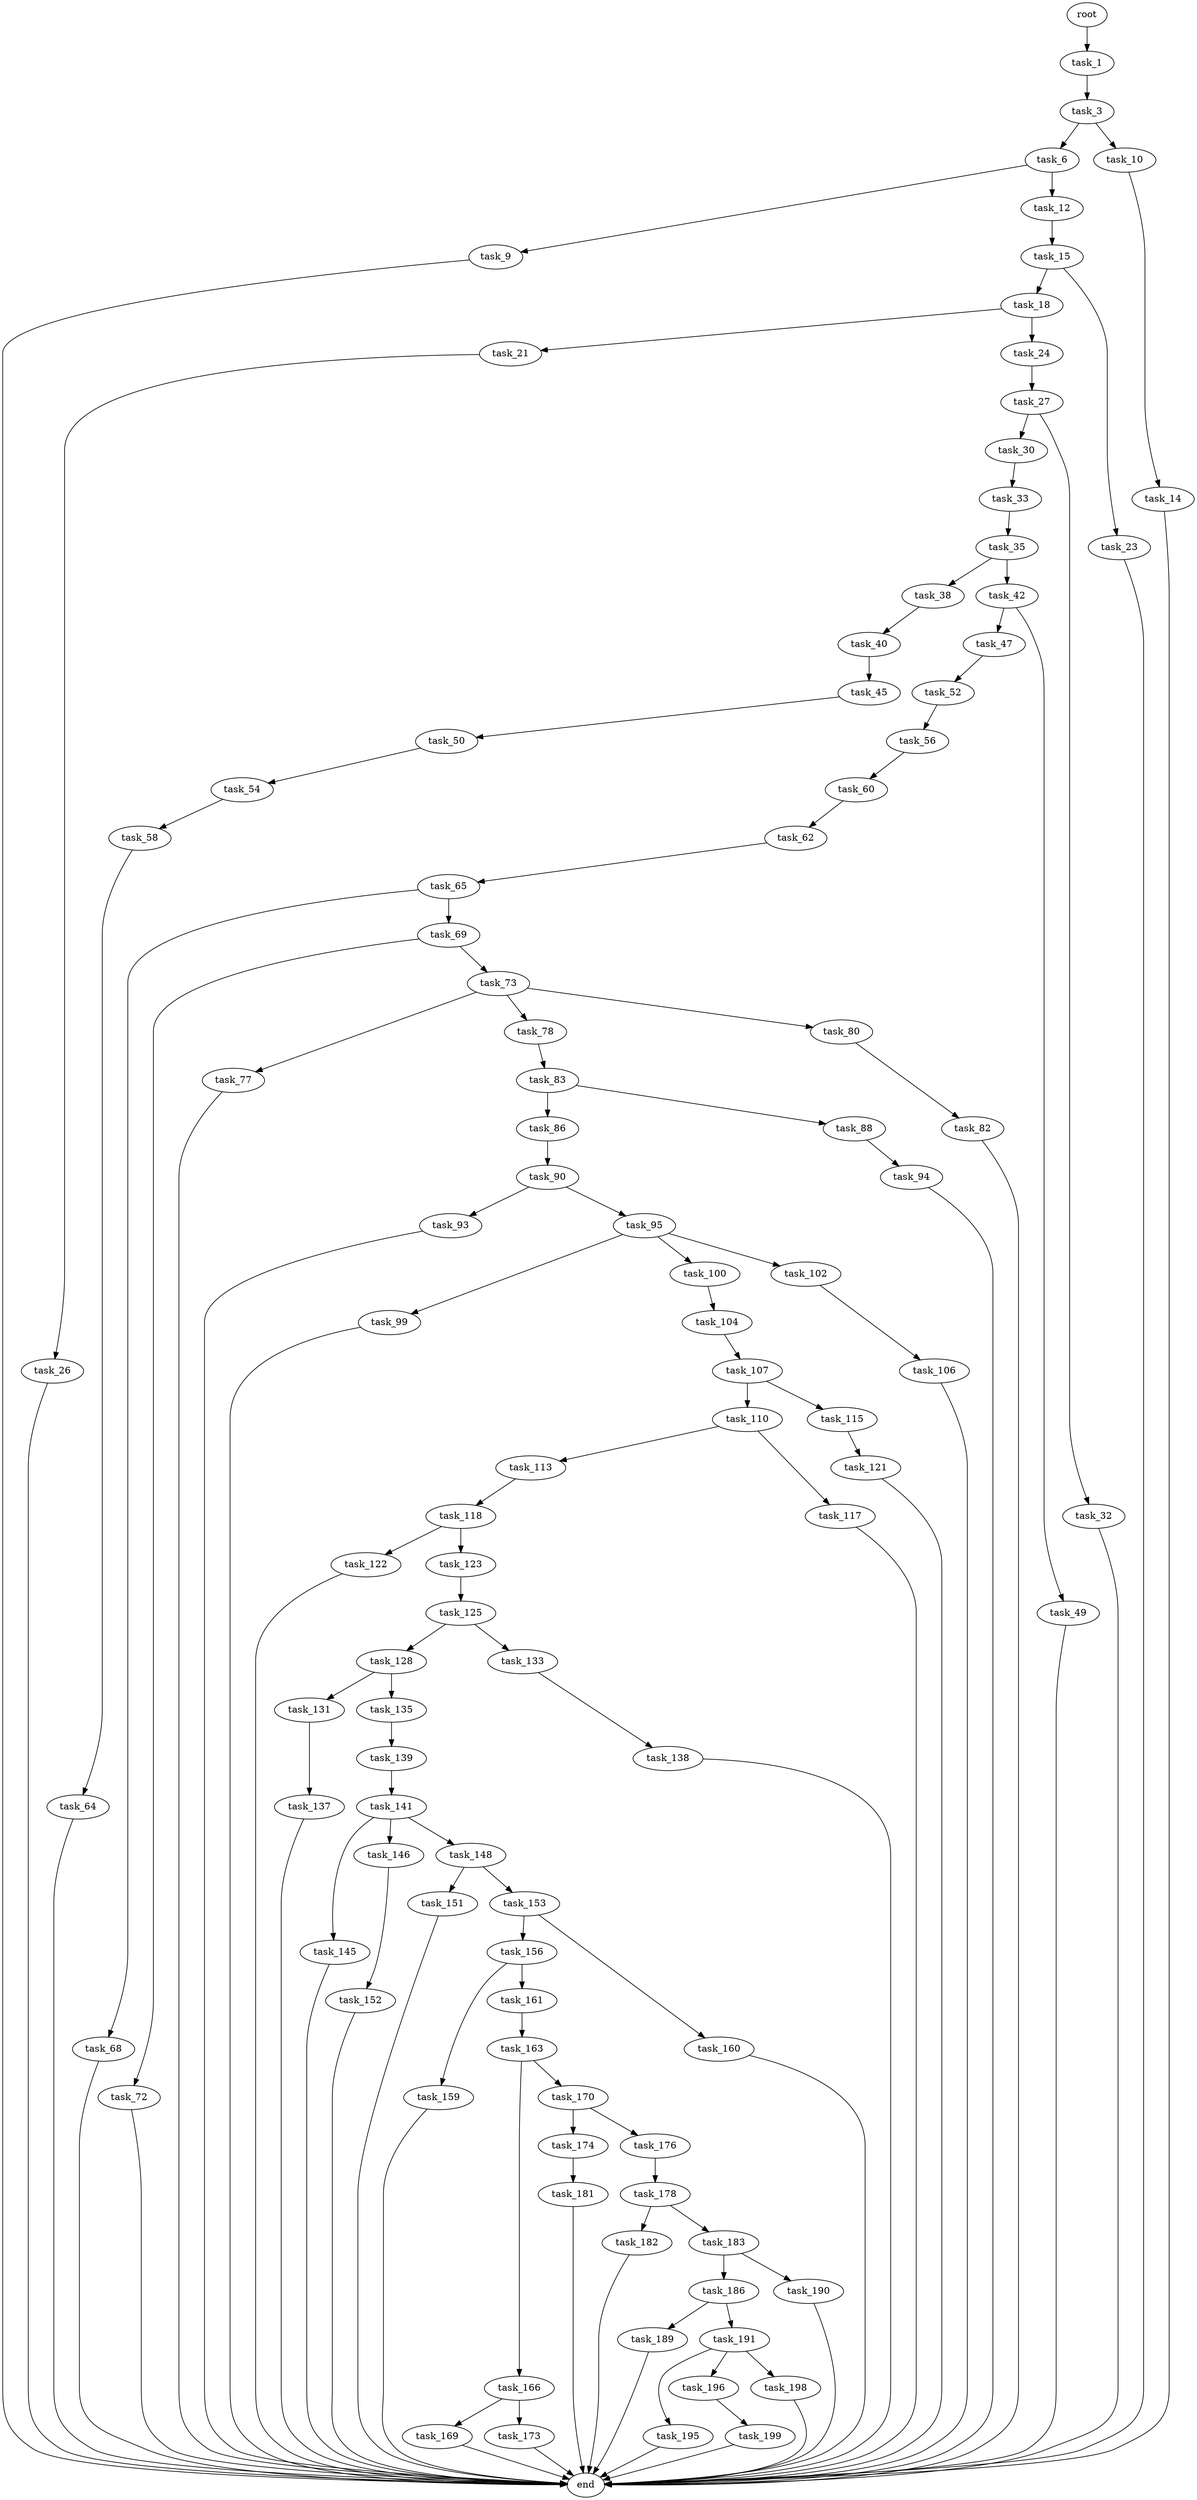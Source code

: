 digraph G {
  root [size="0.000000"];
  task_1 [size="368293445632.000000"];
  task_3 [size="782757789696.000000"];
  task_6 [size="14777722632.000000"];
  task_10 [size="11217739626.000000"];
  task_9 [size="24579410866.000000"];
  task_12 [size="1175242049.000000"];
  end [size="0.000000"];
  task_14 [size="152918883442.000000"];
  task_15 [size="248716474854.000000"];
  task_18 [size="273992606598.000000"];
  task_23 [size="247040093166.000000"];
  task_21 [size="134217728000.000000"];
  task_24 [size="5566241804.000000"];
  task_26 [size="623515548422.000000"];
  task_27 [size="5961680796.000000"];
  task_30 [size="368293445632.000000"];
  task_32 [size="953888695676.000000"];
  task_33 [size="615509930502.000000"];
  task_35 [size="549755813888.000000"];
  task_38 [size="18201953757.000000"];
  task_42 [size="12480940602.000000"];
  task_40 [size="55274913471.000000"];
  task_45 [size="1073741824000.000000"];
  task_47 [size="134217728000.000000"];
  task_49 [size="1037401015424.000000"];
  task_50 [size="87549587281.000000"];
  task_52 [size="106961957896.000000"];
  task_54 [size="117946654428.000000"];
  task_56 [size="2055099874.000000"];
  task_58 [size="686660516828.000000"];
  task_60 [size="27609652947.000000"];
  task_64 [size="1019037481493.000000"];
  task_62 [size="368293445632.000000"];
  task_65 [size="351907798164.000000"];
  task_68 [size="10103011694.000000"];
  task_69 [size="26922224950.000000"];
  task_72 [size="109196809369.000000"];
  task_73 [size="570296428588.000000"];
  task_77 [size="27391941983.000000"];
  task_78 [size="134217728000.000000"];
  task_80 [size="134217728000.000000"];
  task_83 [size="549755813888.000000"];
  task_82 [size="12151402114.000000"];
  task_86 [size="549755813888.000000"];
  task_88 [size="7681770318.000000"];
  task_90 [size="549755813888.000000"];
  task_94 [size="134217728000.000000"];
  task_93 [size="2676508583.000000"];
  task_95 [size="1897961787.000000"];
  task_99 [size="8589934592.000000"];
  task_100 [size="368293445632.000000"];
  task_102 [size="134217728000.000000"];
  task_104 [size="42740942008.000000"];
  task_106 [size="3910631715.000000"];
  task_107 [size="869828221384.000000"];
  task_110 [size="663842407431.000000"];
  task_115 [size="15790451803.000000"];
  task_113 [size="13808557488.000000"];
  task_117 [size="31941006514.000000"];
  task_118 [size="474401411224.000000"];
  task_121 [size="231928233984.000000"];
  task_122 [size="68719476736.000000"];
  task_123 [size="3843149439.000000"];
  task_125 [size="881236186821.000000"];
  task_128 [size="276794958550.000000"];
  task_133 [size="464407962925.000000"];
  task_131 [size="28991029248.000000"];
  task_135 [size="1073741824000.000000"];
  task_137 [size="8589934592.000000"];
  task_138 [size="458332089639.000000"];
  task_139 [size="368293445632.000000"];
  task_141 [size="626151522065.000000"];
  task_145 [size="134217728000.000000"];
  task_146 [size="768182308679.000000"];
  task_148 [size="231928233984.000000"];
  task_152 [size="399837777563.000000"];
  task_151 [size="8589934592.000000"];
  task_153 [size="64622320944.000000"];
  task_156 [size="469821701347.000000"];
  task_160 [size="4424380556.000000"];
  task_159 [size="1044519218567.000000"];
  task_161 [size="2125804177.000000"];
  task_163 [size="5387634648.000000"];
  task_166 [size="68719476736.000000"];
  task_170 [size="782757789696.000000"];
  task_169 [size="4187259389.000000"];
  task_173 [size="1216351036218.000000"];
  task_174 [size="261947938674.000000"];
  task_176 [size="231928233984.000000"];
  task_181 [size="32624006041.000000"];
  task_178 [size="38109383112.000000"];
  task_182 [size="231928233984.000000"];
  task_183 [size="424164541377.000000"];
  task_186 [size="9819885542.000000"];
  task_190 [size="1073741824000.000000"];
  task_189 [size="549755813888.000000"];
  task_191 [size="782757789696.000000"];
  task_195 [size="8589934592.000000"];
  task_196 [size="549755813888.000000"];
  task_198 [size="28991029248.000000"];
  task_199 [size="40365925220.000000"];

  root -> task_1 [size="1.000000"];
  task_1 -> task_3 [size="411041792.000000"];
  task_3 -> task_6 [size="679477248.000000"];
  task_3 -> task_10 [size="679477248.000000"];
  task_6 -> task_9 [size="301989888.000000"];
  task_6 -> task_12 [size="301989888.000000"];
  task_10 -> task_14 [size="209715200.000000"];
  task_9 -> end [size="1.000000"];
  task_12 -> task_15 [size="33554432.000000"];
  task_14 -> end [size="1.000000"];
  task_15 -> task_18 [size="301989888.000000"];
  task_15 -> task_23 [size="301989888.000000"];
  task_18 -> task_21 [size="209715200.000000"];
  task_18 -> task_24 [size="209715200.000000"];
  task_23 -> end [size="1.000000"];
  task_21 -> task_26 [size="209715200.000000"];
  task_24 -> task_27 [size="536870912.000000"];
  task_26 -> end [size="1.000000"];
  task_27 -> task_30 [size="301989888.000000"];
  task_27 -> task_32 [size="301989888.000000"];
  task_30 -> task_33 [size="411041792.000000"];
  task_32 -> end [size="1.000000"];
  task_33 -> task_35 [size="411041792.000000"];
  task_35 -> task_38 [size="536870912.000000"];
  task_35 -> task_42 [size="536870912.000000"];
  task_38 -> task_40 [size="301989888.000000"];
  task_42 -> task_47 [size="301989888.000000"];
  task_42 -> task_49 [size="301989888.000000"];
  task_40 -> task_45 [size="75497472.000000"];
  task_45 -> task_50 [size="838860800.000000"];
  task_47 -> task_52 [size="209715200.000000"];
  task_49 -> end [size="1.000000"];
  task_50 -> task_54 [size="75497472.000000"];
  task_52 -> task_56 [size="75497472.000000"];
  task_54 -> task_58 [size="209715200.000000"];
  task_56 -> task_60 [size="33554432.000000"];
  task_58 -> task_64 [size="536870912.000000"];
  task_60 -> task_62 [size="838860800.000000"];
  task_64 -> end [size="1.000000"];
  task_62 -> task_65 [size="411041792.000000"];
  task_65 -> task_68 [size="536870912.000000"];
  task_65 -> task_69 [size="536870912.000000"];
  task_68 -> end [size="1.000000"];
  task_69 -> task_72 [size="33554432.000000"];
  task_69 -> task_73 [size="33554432.000000"];
  task_72 -> end [size="1.000000"];
  task_73 -> task_77 [size="411041792.000000"];
  task_73 -> task_78 [size="411041792.000000"];
  task_73 -> task_80 [size="411041792.000000"];
  task_77 -> end [size="1.000000"];
  task_78 -> task_83 [size="209715200.000000"];
  task_80 -> task_82 [size="209715200.000000"];
  task_83 -> task_86 [size="536870912.000000"];
  task_83 -> task_88 [size="536870912.000000"];
  task_82 -> end [size="1.000000"];
  task_86 -> task_90 [size="536870912.000000"];
  task_88 -> task_94 [size="134217728.000000"];
  task_90 -> task_93 [size="536870912.000000"];
  task_90 -> task_95 [size="536870912.000000"];
  task_94 -> end [size="1.000000"];
  task_93 -> end [size="1.000000"];
  task_95 -> task_99 [size="75497472.000000"];
  task_95 -> task_100 [size="75497472.000000"];
  task_95 -> task_102 [size="75497472.000000"];
  task_99 -> end [size="1.000000"];
  task_100 -> task_104 [size="411041792.000000"];
  task_102 -> task_106 [size="209715200.000000"];
  task_104 -> task_107 [size="679477248.000000"];
  task_106 -> end [size="1.000000"];
  task_107 -> task_110 [size="838860800.000000"];
  task_107 -> task_115 [size="838860800.000000"];
  task_110 -> task_113 [size="679477248.000000"];
  task_110 -> task_117 [size="679477248.000000"];
  task_115 -> task_121 [size="411041792.000000"];
  task_113 -> task_118 [size="838860800.000000"];
  task_117 -> end [size="1.000000"];
  task_118 -> task_122 [size="536870912.000000"];
  task_118 -> task_123 [size="536870912.000000"];
  task_121 -> end [size="1.000000"];
  task_122 -> end [size="1.000000"];
  task_123 -> task_125 [size="75497472.000000"];
  task_125 -> task_128 [size="838860800.000000"];
  task_125 -> task_133 [size="838860800.000000"];
  task_128 -> task_131 [size="301989888.000000"];
  task_128 -> task_135 [size="301989888.000000"];
  task_133 -> task_138 [size="411041792.000000"];
  task_131 -> task_137 [size="75497472.000000"];
  task_135 -> task_139 [size="838860800.000000"];
  task_137 -> end [size="1.000000"];
  task_138 -> end [size="1.000000"];
  task_139 -> task_141 [size="411041792.000000"];
  task_141 -> task_145 [size="838860800.000000"];
  task_141 -> task_146 [size="838860800.000000"];
  task_141 -> task_148 [size="838860800.000000"];
  task_145 -> end [size="1.000000"];
  task_146 -> task_152 [size="838860800.000000"];
  task_148 -> task_151 [size="301989888.000000"];
  task_148 -> task_153 [size="301989888.000000"];
  task_152 -> end [size="1.000000"];
  task_151 -> end [size="1.000000"];
  task_153 -> task_156 [size="75497472.000000"];
  task_153 -> task_160 [size="75497472.000000"];
  task_156 -> task_159 [size="301989888.000000"];
  task_156 -> task_161 [size="301989888.000000"];
  task_160 -> end [size="1.000000"];
  task_159 -> end [size="1.000000"];
  task_161 -> task_163 [size="33554432.000000"];
  task_163 -> task_166 [size="536870912.000000"];
  task_163 -> task_170 [size="536870912.000000"];
  task_166 -> task_169 [size="134217728.000000"];
  task_166 -> task_173 [size="134217728.000000"];
  task_170 -> task_174 [size="679477248.000000"];
  task_170 -> task_176 [size="679477248.000000"];
  task_169 -> end [size="1.000000"];
  task_173 -> end [size="1.000000"];
  task_174 -> task_181 [size="209715200.000000"];
  task_176 -> task_178 [size="301989888.000000"];
  task_181 -> end [size="1.000000"];
  task_178 -> task_182 [size="134217728.000000"];
  task_178 -> task_183 [size="134217728.000000"];
  task_182 -> end [size="1.000000"];
  task_183 -> task_186 [size="679477248.000000"];
  task_183 -> task_190 [size="679477248.000000"];
  task_186 -> task_189 [size="33554432.000000"];
  task_186 -> task_191 [size="33554432.000000"];
  task_190 -> end [size="1.000000"];
  task_189 -> end [size="1.000000"];
  task_191 -> task_195 [size="679477248.000000"];
  task_191 -> task_196 [size="679477248.000000"];
  task_191 -> task_198 [size="679477248.000000"];
  task_195 -> end [size="1.000000"];
  task_196 -> task_199 [size="536870912.000000"];
  task_198 -> end [size="1.000000"];
  task_199 -> end [size="1.000000"];
}
